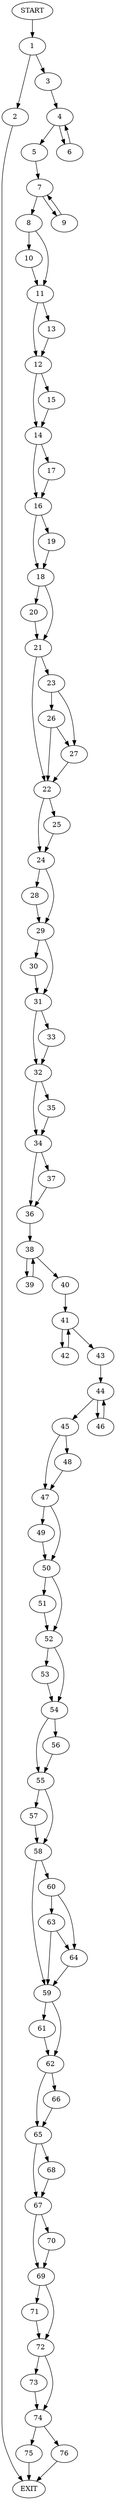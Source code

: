 digraph {
0 [label="START"]
77 [label="EXIT"]
0 -> 1
1 -> 2
1 -> 3
3 -> 4
2 -> 77
4 -> 5
4 -> 6
6 -> 4
5 -> 7
7 -> 8
7 -> 9
9 -> 7
8 -> 10
8 -> 11
10 -> 11
11 -> 12
11 -> 13
12 -> 14
12 -> 15
13 -> 12
15 -> 14
14 -> 16
14 -> 17
16 -> 18
16 -> 19
17 -> 16
19 -> 18
18 -> 20
18 -> 21
20 -> 21
21 -> 22
21 -> 23
22 -> 24
22 -> 25
23 -> 26
23 -> 27
26 -> 22
26 -> 27
27 -> 22
25 -> 24
24 -> 28
24 -> 29
28 -> 29
29 -> 30
29 -> 31
30 -> 31
31 -> 32
31 -> 33
32 -> 34
32 -> 35
33 -> 32
35 -> 34
34 -> 36
34 -> 37
37 -> 36
36 -> 38
38 -> 39
38 -> 40
39 -> 38
40 -> 41
41 -> 42
41 -> 43
42 -> 41
43 -> 44
44 -> 45
44 -> 46
46 -> 44
45 -> 47
45 -> 48
48 -> 47
47 -> 49
47 -> 50
49 -> 50
50 -> 51
50 -> 52
51 -> 52
52 -> 53
52 -> 54
54 -> 55
54 -> 56
53 -> 54
56 -> 55
55 -> 57
55 -> 58
58 -> 59
58 -> 60
57 -> 58
59 -> 61
59 -> 62
60 -> 63
60 -> 64
64 -> 59
63 -> 64
63 -> 59
61 -> 62
62 -> 65
62 -> 66
66 -> 65
65 -> 67
65 -> 68
67 -> 69
67 -> 70
68 -> 67
70 -> 69
69 -> 71
69 -> 72
71 -> 72
72 -> 73
72 -> 74
73 -> 74
74 -> 75
74 -> 76
75 -> 77
76 -> 77
}
